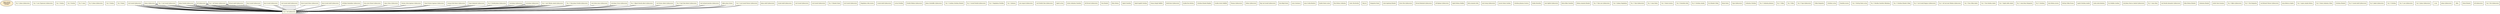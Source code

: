 digraph G {
    graph [rankdir=TB, fontsize=12, compound=true];
    node [shape=box, style=filled, fillcolor="#FFFFEE", fontsize=10];
    edge [arrowhead=none];
    root [label="Tyge Larsson\nGyllencreutz\n(d.1625)", shape=oval, fillcolor="#FFEECC"];
    1 [label="*by 1* Johan Gyllencreutz"];
    2 [label="*by 1* Lars (Tygesson) Gyllencreutz"];
    3 [label="*by 1* Marina"];
    4 [label="*by 2* Kerstin"];
    5 [label="*by 2* Anna"];
    6 [label="*by 2* Johan Gyllencreutz"];
    7 [label="*by 2* Marina"];
    8 [label="*by 2* Beata"];
    9 [label="*by 2* Alf Gyllencreutz"];
    9_1 [label="Johan Adolf Gyllencreutz"];
    9_2 [label="Carl Gustaf Gyllencreutz"];
    9_2_1 [label="Gustaf Adolf Gyllencreutz"];
    9_2_2 [label="Carl Gustaf Gyllencreutz"];
    9_2_3 [label="Carl Gustaf Gyllencreutz"];
    9_2_4 [label="Johan Gyllencreutz"];
    9_2_4_1 [label="*by 1* Elisabet Maria"];
    9_2_4_2 [label="*by 1* Carl Gustaf Gyllencreutz"];
    9_2_4_2_1 [label="Johan Fredrik Gyllencreutz"];
    9_2_4_2_1_1 [label="Carl Gustaf Gyllencreutz"];
    9_2_4_2_1_2 [label="Magdalena Sofia Aurora"];
    9_2_4_2_1_3 [label="Gustaf Adolf Gyllencreutz"];
    9_2_4_2_1_4 [label="Lovisa Fredrika"];
    9_2_4_2_1_5 [label="Fredrik Vilhelm Gyllencreutz"];
    9_2_4_2_1_6 [label="Johan Christoffer Gyllencreutz"];
    9_2_4_2_2 [label="Alf Gyllencreutz"];
    9_2_4_2_2_1 [label="*by 1* Carolina Christina Elisabet"];
    9_2_4_2_2_2 [label="*by 1* Gustaf Fredrik Gyllencreutz"];
    9_2_4_2_2_3 [label="*by 1* Magdalena Fredrika"];
    9_2_4_2_2_4 [label="*by 1* Johanna"];
    9_2_4_2_2_5 [label="*by 1* Alf Teodor Gyllencreutz"];
    9_2_4_2_2_5_1 [label="Lars August Gyllencreutz"];
    9_2_4_2_2_5_2 [label="Carl Fredrik Tyko Gyllencreutz"];
    9_2_4_2_2_5_3 [label="Edvard Adolf Gyllencreutz"];
    9_2_4_2_2_5_3_1 [label="Sigrid Lovisa"];
    9_2_4_2_2_5_3_2 [label="Gerda Catharina Charlotta"];
    9_2_4_2_2_5_3_3 [label="Alf Edvard Gyllencreutz"];
    9_2_4_2_2_5_3_4 [label="Tora Elisabet"];
    9_2_4_2_2_5_3_5 [label="Ellen Helena"];
    9_2_4_2_2_5_4 [label="Sigrid Charlotta"];
    9_2_4_2_2_5_5 [label="Knut Gustaf Gyllencreutz"];
    9_2_4_2_2_5_5_1 [label="Knut Gustaf Gyllencreutz"];
    9_2_4_2_2_5_5_1_1 [label="Carl Gustaf Adolf Gyllencreutz"];
    9_2_4_2_2_5_5_1_1_1 [label="Ernst Gustaf Sören Gyllencreutz"];
    9_2_4_2_2_5_5_1_1_1_1 [label="Sigrid Ingalill Christina"];
    9_2_4_2_2_5_5_1_1_2 [label="Nanna Margit Vallifrid"];
    9_2_4_2_2_5_5_1_1_3 [label="Knut Gustaf Adolf Gyllencreutz"];
    9_2_4_2_2_5_5_1_1_3_1 [label="Bertil Knut Gyllencreutz"];
    9_2_4_2_2_5_5_1_1_3_2 [label="Gunilla Elsa Hedvig"];
    9_2_4_2_2_5_5_1_1_4 [label="Alf Börje Maximilian Gyllencreutz"];
    9_2_4_2_2_5_5_1_1_4_1 [label="Christina Elisabet Birgitta"];
    9_2_4_2_2_5_5_1_1_5 [label="Sven Arne Erhard Gyllencreutz"];
    9_2_4_2_2_5_5_1_1_5_1 [label="Gunilla Gerda Wallifrid"];
    9_2_4_2_2_5_5_1_1_5_2 [label="Claes-Göran Gyllencreutz"];
    9_2_4_2_2_5_5_1_1_5_2_1 [label="Thomas Gyllencreutz"];
    9_2_4_2_2_5_5_1_1_5_2_2 [label="Stefan Gyllencreutz"];
    9_2_4_2_2_5_5_1_1_6 [label="Stig Carl Gustaf Gyllencreutz"];
    9_2_4_2_2_5_5_1_1_7 [label="Vera Birgit Maria"];
    9_2_4_2_2_5_5_1_1_8 [label="Torsten Gösta Ingemar Gyllencreutz"];
    9_2_4_2_2_5_5_1_1_8_1 [label="Lena Constance"];
    9_2_4_2_2_5_5_1_1_8_2 [label="Thord Werner Ingemar Gyllencreutz"];
    9_2_4_2_2_5_5_1_1_8_2_1 [label="Anna Cecilia Beatrice"];
    9_2_4_2_2_5_5_1_1_8_2_2 [label="Emelie Maria Louise"];
    9_2_4_2_2_5_5_1_1_8_2_3 [label="Elsa Helena Catharina"];
    9_2_4_2_2_5_5_1_1_9 [label="Carin Ulla Kerstin"];
    9_2_4_2_2_5_5_1_1_10 [label="Gunnar Erik Verner Gyllencreutz"];
    9_2_4_2_2_5_5_1_1_10_1 [label="Maj-Lis"];
    9_2_4_2_2_5_5_1_2 [label="Margareta Maria"];
    9_2_4_2_2_5_5_1_3 [label="Carin Ingeborg Elisabet"];
    9_2_4_2_2_5_6 [label="Ernst Otto Gyllencreutz"];
    9_2_4_2_2_5_7 [label="Yngve Reinhold Gyllencreutz"];
    9_2_4_2_2_5_7_1 [label="Edvard Reinhold Gyllencreutz"];
    9_2_4_2_2_5_7_2 [label="Alf Hjalmar Gyllencreutz"];
    9_2_4_2_2_5_7_3 [label="Sigrid Helena Matilda"];
    9_2_4_2_2_5_7_4 [label="Berta Amanda Sofia"];
    9_2_4_2_2_5_7_5 [label="Axel Georg Gyllencreutz"];
    9_2_4_2_2_5_8 [label="Aurore Maria Carolina"];
    9_2_4_2_2_5_9 [label="Christina Johanna Gustava"];
    9_2_4_2_2_5_10 [label="Emilia Henrietta"];
    9_2_4_2_2_5_11 [label="Axel Sigfrid Gyllencreutz"];
    9_2_4_2_2_5_12 [label="Berta Hilda Charlotta"];
    9_2_4_2_2_5_13 [label="Helena Amanda Elisabet"];
    9_2_4_2_2_6 [label="*by 1* Tyko Lars Gyllencreutz"];
    9_2_4_2_2_7 [label="*by 1* Juliana Magdalena"];
    9_2_4_2_2_8 [label="*by 1* Tyko Gyllencreutz"];
    9_2_4_2_2_9 [label="*by 1* Anna Maria"];
    9_2_4_2_2_10 [label="*by 1* Maria Gustava"];
    9_2_4_2_2_11 [label="*by 2* Henrietta Sofia"];
    9_2_4_2_2_12 [label="*by 2* Christina Amalia"];
    9_2_4_2_3 [label="Eva Elisabet Ulrika"];
    9_2_4_2_4 [label="Beata Maria"];
    9_2_4_2_5 [label="Tyge Gyllencreutz"];
    9_2_4_2_6 [label="Catharina Christina"];
    9_2_4_3 [label="*by 1* Catharina Johanna"];
    9_2_4_4 [label="*by 1* Ulrika"];
    9_2_4_5 [label="*by 1* Brita"];
    9_2_4_6 [label="*by 2* Tyge Gyllencreutz"];
    9_2_4_7 [label="*by 2* Fredrik Johan Gyllencreutz"];
    9_2_4_7_1 [label="Carl Johan Gyllencreutz"];
    9_2_4_7_1_1 [label="Ulrika Margareta"];
    9_2_4_7_1_2 [label="Christina Lovisa"];
    9_2_4_7_1_3 [label="Charlotta Aurora"];
    9_2_4_7_1_4 [label="Carl Johan Gyllencreutz"];
    9_2_4_7_1_4_1 [label="*by 1* Hedvig Maria Lovisa"];
    9_2_4_7_1_4_2 [label="*by 1* Henrika Charlotta Vilhelmina"];
    9_2_4_7_1_4_3 [label="*by 1* Christina Elisabet Ulrika"];
    9_2_4_7_1_4_4 [label="*by 1* Carl Gustaf Magnus Gyllencreutz"];
    9_2_4_7_1_4_5 [label="*by 1* Axel Vilhelm Alarik Gyllencreutz"];
    9_2_4_7_1_4_5_1 [label="*by 1* Alf Carl Axel Vilhelm Gyllencreutz"];
    9_2_4_7_1_4_5_2 [label="*by 1* Elsa Ulrika Aimée"];
    9_2_4_7_1_4_5_3 [label="*by 1* Tora Martina Aimée"];
    9_2_4_7_1_4_5_4 [label="*by 1* Sigrid Adèle Aimée"];
    9_2_4_7_1_4_5_5 [label="*by 1* Anna Rosa Margareta"];
    9_2_4_7_1_4_5_6 [label="*by 2* Christina"];
    9_2_4_7_1_4_6 [label="*by 1* Tyko Johan Fredrik Gyllencreutz"];
    9_2_4_7_1_4_6_1 [label="Sara Helena Aurora"];
    9_2_4_7_1_4_6_2 [label="Hedvig Ulrika Focasa"];
    9_2_4_7_1_4_6_3 [label="Carl-Gösta Linus Gyllencreutz"];
    9_2_4_7_1_4_6_3_1 [label="Carl Johan Tycho Gyllencreutz"];
    9_2_4_7_1_4_6_3_1_1 [label="Ingrid Christina Amelie"];
    9_2_4_7_1_4_6_3_1_2 [label="Linda Anita Katarina"];
    9_2_4_7_1_4_6_3_1_3 [label="Eva Matilda Carolina"];
    9_2_4_7_1_4_6_3_1_4 [label="Carl Johan Marcus Gabriel Gyllencreutz"];
    9_2_4_7_1_4_7 [label="*by 1* Rikard Henrik Albert Gyllencreutz"];
    9_2_4_7_1_4_7_1 [label="Carl Verner Albert Gyllencreutz"];
    9_2_4_7_1_4_7_1_1 [label="*by 1* Anna Stina"];
    9_2_4_7_1_4_7_1_2 [label="*by 2* Karl-Tyke Robert Gyllencreutz"];
    9_2_4_7_1_4_7_1_2_1 [label="Carl Gerhard Joachim Gyllencreutz"];
    9_2_4_7_1_4_7_1_2_1_1 [label="Carl Henrik Alexander Gyllencreutz"];
    9_2_4_7_1_4_7_1_2_1_2 [label="Erika Helena Elisabet"];
    9_2_4_7_1_4_7_1_2_2 [label="Catharina Elisabet"];
    9_2_4_7_1_4_7_1_2_3 [label="Astrid Clara Susanna"];
    9_2_4_7_1_4_7_2 [label="Björn Johan Verner"];
    9_2_4_7_1_4_7_2_1 [label="*by 1* Björn Gyllencreutz"];
    9_2_4_7_1_4_7_2_2 [label="*by 1* Ulla Margareta"];
    9_2_4_7_1_4_7_2_3 [label="*by 2* Carl-Gustaf Werner Gyllencreutz"];
    9_2_4_7_1_4_7_2_3_1 [label="Carl Richard Werner Gyllencreutz"];
    9_2_4_7_1_4_7_2_3_2 [label="Anna Rebecca Sophie"];
    9_2_4_7_1_4_8 [label="*by 1* Agnes Amalia Helena"];
    9_2_4_7_1_4_9 [label="*by 2* Maria Catharina Ulrika"];
    9_2_4_7_2 [label="Christina Elisabet"];
    9_2_4_8 [label="*by 2* Gustaf Adolf Gyllencreutz"];
    9_2_4_9 [label="*by 2* Jakob Gyllencreutz"];
    9_2_4_10 [label="*by 2* Christina"];
    9_2_4_11 [label="*by 2* Lars Gyllencreutz"];
    9_2_4_12 [label="*by 2* Johan Gyllencreutz"];
    9_2_5 [label="a son"];
    9_3 [label="Johan Gyllencreutz"];
    9_4 [label="Brita"];
    9_5 [label="Maria Elisabet"];
    9_6 [label="Alf Gyllencreutz"];
    10 [label="*by 2* Per Gyllencreutz"];
    9 -> 9_1;
    9 -> 9_2;
    9_2 -> 9_2_1;
    9_2 -> 9_2_2;
    9_2 -> 9_2_3;
    9_2 -> 9_2_4;
    9_2_4 -> 9_2_4_1;
    9_2_4 -> 9_2_4_2;
    9_2_4_2 -> 9_2_4_2_1;
    9_2_4_2_1 -> 9_2_4_2_1_1;
    9_2_4_2_1 -> 9_2_4_2_1_2;
    9_2_4_2_1 -> 9_2_4_2_1_3;
    9_2_4_2_1 -> 9_2_4_2_1_4;
    9_2_4_2_1 -> 9_2_4_2_1_5;
    9_2_4_2_1 -> 9_2_4_2_1_6;
    9_2_4_2 -> 9_2_4_2_2;
    9_2_4_2_2 -> 9_2_4_2_2_1;
    9_2_4_2_2 -> 9_2_4_2_2_2;
    9_2_4_2_2 -> 9_2_4_2_2_3;
    9_2_4_2_2 -> 9_2_4_2_2_4;
    9_2_4_2_2 -> 9_2_4_2_2_5;
    9_2_4_2_2_5 -> 9_2_4_2_2_5_1;
    9_2_4_2_2_5 -> 9_2_4_2_2_5_2;
    9_2_4_2_2_5 -> 9_2_4_2_2_5_3;
    9_2_4_2_2_5_3 -> 9_2_4_2_2_5_3_1;
    9_2_4_2_2_5_3 -> 9_2_4_2_2_5_3_2;
    9_2_4_2_2_5_3 -> 9_2_4_2_2_5_3_3;
    9_2_4_2_2_5_3 -> 9_2_4_2_2_5_3_4;
    9_2_4_2_2_5_3 -> 9_2_4_2_2_5_3_5;
    9_2_4_2_2_5 -> 9_2_4_2_2_5_4;
    9_2_4_2_2_5 -> 9_2_4_2_2_5_5;
    9_2_4_2_2_5_5 -> 9_2_4_2_2_5_5_1;
    9_2_4_2_2_5_5_1 -> 9_2_4_2_2_5_5_1_1;
    9_2_4_2_2_5_5_1_1 -> 9_2_4_2_2_5_5_1_1_1;
    9_2_4_2_2_5_5_1_1_1 -> 9_2_4_2_2_5_5_1_1_1_1;
    9_2_4_2_2_5_5_1_1 -> 9_2_4_2_2_5_5_1_1_2;
    9_2_4_2_2_5_5_1_1 -> 9_2_4_2_2_5_5_1_1_3;
    9_2_4_2_2_5_5_1_1_3 -> 9_2_4_2_2_5_5_1_1_3_1;
    9_2_4_2_2_5_5_1_1_3 -> 9_2_4_2_2_5_5_1_1_3_2;
    9_2_4_2_2_5_5_1_1 -> 9_2_4_2_2_5_5_1_1_4;
    9_2_4_2_2_5_5_1_1_4 -> 9_2_4_2_2_5_5_1_1_4_1;
    9_2_4_2_2_5_5_1_1 -> 9_2_4_2_2_5_5_1_1_5;
    9_2_4_2_2_5_5_1_1_5 -> 9_2_4_2_2_5_5_1_1_5_1;
    9_2_4_2_2_5_5_1_1_5 -> 9_2_4_2_2_5_5_1_1_5_2;
    9_2_4_2_2_5_5_1_1_5_2 -> 9_2_4_2_2_5_5_1_1_5_2_1;
    9_2_4_2_2_5_5_1_1_5_2 -> 9_2_4_2_2_5_5_1_1_5_2_2;
    9_2_4_2_2_5_5_1_1 -> 9_2_4_2_2_5_5_1_1_6;
    9_2_4_2_2_5_5_1_1 -> 9_2_4_2_2_5_5_1_1_7;
    9_2_4_2_2_5_5_1_1 -> 9_2_4_2_2_5_5_1_1_8;
    9_2_4_2_2_5_5_1_1_8 -> 9_2_4_2_2_5_5_1_1_8_1;
    9_2_4_2_2_5_5_1_1_8 -> 9_2_4_2_2_5_5_1_1_8_2;
    9_2_4_2_2_5_5_1_1_8_2 -> 9_2_4_2_2_5_5_1_1_8_2_1;
    9_2_4_2_2_5_5_1_1_8_2 -> 9_2_4_2_2_5_5_1_1_8_2_2;
    9_2_4_2_2_5_5_1_1_8_2 -> 9_2_4_2_2_5_5_1_1_8_2_3;
    9_2_4_2_2_5_5_1_1 -> 9_2_4_2_2_5_5_1_1_9;
    9_2_4_2_2_5_5_1_1 -> 9_2_4_2_2_5_5_1_1_10;
    9_2_4_2_2_5_5_1_1_10 -> 9_2_4_2_2_5_5_1_1_10_1;
    9_2_4_2_2_5_5_1 -> 9_2_4_2_2_5_5_1_2;
    9_2_4_2_2_5_5_1 -> 9_2_4_2_2_5_5_1_3;
    9_2_4_2_2_5 -> 9_2_4_2_2_5_6;
    9_2_4_2_2_5 -> 9_2_4_2_2_5_7;
    9_2_4_2_2_5_7 -> 9_2_4_2_2_5_7_1;
    9_2_4_2_2_5_7 -> 9_2_4_2_2_5_7_2;
    9_2_4_2_2_5_7 -> 9_2_4_2_2_5_7_3;
    9_2_4_2_2_5_7 -> 9_2_4_2_2_5_7_4;
    9_2_4_2_2_5_7 -> 9_2_4_2_2_5_7_5;
    9_2_4_2_2_5 -> 9_2_4_2_2_5_8;
    9_2_4_2_2_5 -> 9_2_4_2_2_5_9;
    9_2_4_2_2_5 -> 9_2_4_2_2_5_10;
    9_2_4_2_2_5 -> 9_2_4_2_2_5_11;
    9_2_4_2_2_5 -> 9_2_4_2_2_5_12;
    9_2_4_2_2_5 -> 9_2_4_2_2_5_13;
    9_2_4_2_2 -> 9_2_4_2_2_6;
    9_2_4_2_2 -> 9_2_4_2_2_7;
    9_2_4_2_2 -> 9_2_4_2_2_8;
    9_2_4_2_2 -> 9_2_4_2_2_9;
    9_2_4_2_2 -> 9_2_4_2_2_10;
    9_2_4_2_2 -> 9_2_4_2_2_11;
    9_2_4_2_2 -> 9_2_4_2_2_12;
    9_2_4_2 -> 9_2_4_2_3;
    9_2_4_2 -> 9_2_4_2_4;
    9_2_4_2 -> 9_2_4_2_5;
    9_2_4_2 -> 9_2_4_2_6;
    9_2_4 -> 9_2_4_3;
    9_2_4 -> 9_2_4_4;
    9_2_4 -> 9_2_4_5;
    9_2_4 -> 9_2_4_6;
    9_2_4 -> 9_2_4_7;
    9_2_4_7 -> 9_2_4_7_1;
    9_2_4_7_1 -> 9_2_4_7_1_1;
    9_2_4_7_1 -> 9_2_4_7_1_2;
    9_2_4_7_1 -> 9_2_4_7_1_3;
    9_2_4_7_1 -> 9_2_4_7_1_4;
    9_2_4_7_1_4 -> 9_2_4_7_1_4_1;
    9_2_4_7_1_4 -> 9_2_4_7_1_4_2;
    9_2_4_7_1_4 -> 9_2_4_7_1_4_3;
    9_2_4_7_1_4 -> 9_2_4_7_1_4_4;
    9_2_4_7_1_4 -> 9_2_4_7_1_4_5;
    9_2_4_7_1_4_5 -> 9_2_4_7_1_4_5_1;
    9_2_4_7_1_4_5 -> 9_2_4_7_1_4_5_2;
    9_2_4_7_1_4_5 -> 9_2_4_7_1_4_5_3;
    9_2_4_7_1_4_5 -> 9_2_4_7_1_4_5_4;
    9_2_4_7_1_4_5 -> 9_2_4_7_1_4_5_5;
    9_2_4_7_1_4_5 -> 9_2_4_7_1_4_5_6;
    9_2_4_7_1_4 -> 9_2_4_7_1_4_6;
    9_2_4_7_1_4_6 -> 9_2_4_7_1_4_6_1;
    9_2_4_7_1_4_6 -> 9_2_4_7_1_4_6_2;
    9_2_4_7_1_4_6 -> 9_2_4_7_1_4_6_3;
    9_2_4_7_1_4_6_3 -> 9_2_4_7_1_4_6_3_1;
    9_2_4_7_1_4_6_3_1 -> 9_2_4_7_1_4_6_3_1_1;
    9_2_4_7_1_4_6_3_1 -> 9_2_4_7_1_4_6_3_1_2;
    9_2_4_7_1_4_6_3_1 -> 9_2_4_7_1_4_6_3_1_3;
    9_2_4_7_1_4_6_3_1 -> 9_2_4_7_1_4_6_3_1_4;
    9_2_4_7_1_4 -> 9_2_4_7_1_4_7;
    9_2_4_7_1_4_7 -> 9_2_4_7_1_4_7_1;
    9_2_4_7_1_4_7_1 -> 9_2_4_7_1_4_7_1_1;
    9_2_4_7_1_4_7_1 -> 9_2_4_7_1_4_7_1_2;
    9_2_4_7_1_4_7_1_2 -> 9_2_4_7_1_4_7_1_2_1;
    9_2_4_7_1_4_7_1_2_1 -> 9_2_4_7_1_4_7_1_2_1_1;
    9_2_4_7_1_4_7_1_2_1 -> 9_2_4_7_1_4_7_1_2_1_2;
    9_2_4_7_1_4_7_1_2 -> 9_2_4_7_1_4_7_1_2_2;
    9_2_4_7_1_4_7_1_2 -> 9_2_4_7_1_4_7_1_2_3;
    9_2_4_7_1_4_7 -> 9_2_4_7_1_4_7_2;
    9_2_4_7_1_4_7_2 -> 9_2_4_7_1_4_7_2_1;
    9_2_4_7_1_4_7_2 -> 9_2_4_7_1_4_7_2_2;
    9_2_4_7_1_4_7_2 -> 9_2_4_7_1_4_7_2_3;
    9_2_4_7_1_4_7_2_3 -> 9_2_4_7_1_4_7_2_3_1;
    9_2_4_7_1_4_7_2_3 -> 9_2_4_7_1_4_7_2_3_2;
    9_2_4_7_1_4 -> 9_2_4_7_1_4_8;
    9_2_4_7_1_4 -> 9_2_4_7_1_4_9;
    9_2_4_7 -> 9_2_4_7_2;
    9_2_4 -> 9_2_4_8;
    9_2_4 -> 9_2_4_9;
    9_2_4 -> 9_2_4_10;
    9_2_4 -> 9_2_4_11;
    9_2_4 -> 9_2_4_12;
    9_2 -> 9_2_5;
    9 -> 9_3;
    9 -> 9_4;
    9 -> 9_5;
    9 -> 9_6;
}